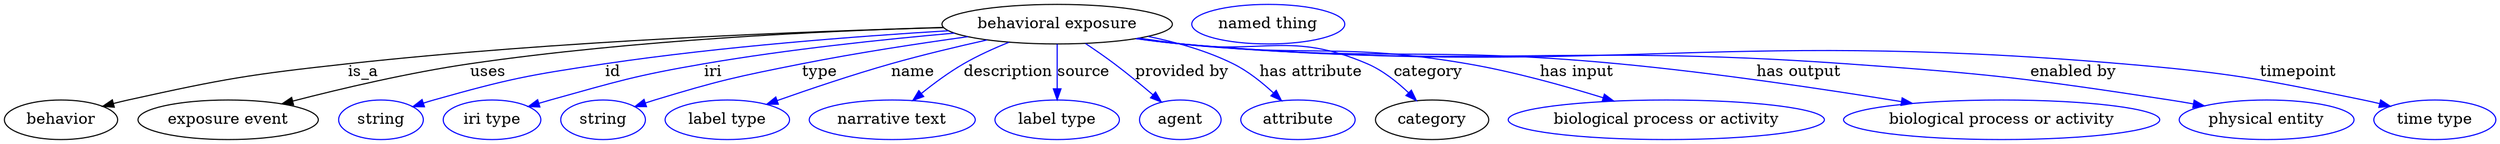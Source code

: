 digraph {
	graph [bb="0,0,2262.6,123"];
	node [label="\N"];
	"behavioral exposure"	[height=0.5,
		label="behavioral exposure",
		pos="955.35,105",
		width=2.9067];
	behavior	[height=0.5,
		pos="51.345,18",
		width=1.4263];
	"behavioral exposure" -> behavior	[label=is_a,
		lp="325.35,61.5",
		pos="e,88.948,30.353 852.17,101.86 724.75,98.424 501.54,89.797 311.35,69 221.79,59.208 199.27,55.644 111.35,36 107.24,35.084 103.01,34.055 \
98.771,32.968"];
	"exposure event"	[height=0.5,
		pos="202.35,18",
		width=2.2748];
	"behavioral exposure" -> "exposure event"	[label=uses,
		lp="437.85,61.5",
		pos="e,251.07,32.469 851.97,102.09 744.02,98.956 570.05,90.707 421.35,69 366.39,60.978 304.81,46.408 260.98,35.058"];
	id	[color=blue,
		height=0.5,
		label=string,
		pos="340.35,18",
		width=1.0652];
	"behavioral exposure" -> id	[color=blue,
		label=id,
		lp="551.35,61.5",
		pos="e,369.34,29.96 856.54,99.019 773.04,93.989 650.43,84.677 544.35,69 474.24,58.64 456.56,55.205 388.35,36 385.24,35.126 382.04,34.155 \
378.85,33.133",
		style=solid];
	iri	[color=blue,
		height=0.5,
		label="iri type",
		pos="441.35,18",
		width=1.2277];
	"behavioral exposure" -> iri	[color=blue,
		label=iri,
		lp="642.35,61.5",
		pos="e,474.65,29.896 861.86,96.9 797.59,91.263 710.44,82.129 634.35,69 571.77,58.205 556.56,52.878 495.35,36 491.77,35.015 488.08,33.951 \
484.38,32.852",
		style=solid];
	type	[color=blue,
		height=0.5,
		label=string,
		pos="542.35,18",
		width=1.0652];
	"behavioral exposure" -> type	[color=blue,
		label=type,
		lp="739.35,61.5",
		pos="e,571.27,30.003 874.24,93.622 829.55,87.438 773.19,78.876 723.35,69 663.18,57.079 648.04,53.789 589.35,36 586.58,35.162 583.74,34.255 \
580.89,33.311",
		style=solid];
	name	[color=blue,
		height=0.5,
		label="label type",
		pos="655.35,18",
		width=1.5707];
	"behavioral exposure" -> name	[color=blue,
		label=name,
		lp="824.35,61.5",
		pos="e,691.17,32.101 891.45,90.615 864.42,84.586 832.7,77.023 804.35,69 769.2,59.054 730.07,45.838 700.73,35.491",
		style=solid];
	description	[color=blue,
		height=0.5,
		label="narrative text",
		pos="805.35,18",
		width=2.0943];
	"behavioral exposure" -> description	[color=blue,
		label=description,
		lp="910.85,61.5",
		pos="e,824.02,35.515 911.49,88.52 897.94,83.062 883.2,76.415 870.35,69 856.95,61.273 843.22,51.1 831.85,41.949",
		style=solid];
	source	[color=blue,
		height=0.5,
		label="label type",
		pos="955.35,18",
		width=1.5707];
	"behavioral exposure" -> source	[color=blue,
		label=source,
		lp="979.35,61.5",
		pos="e,955.35,36.175 955.35,86.799 955.35,75.163 955.35,59.548 955.35,46.237",
		style=solid];
	"provided by"	[color=blue,
		height=0.5,
		label=agent,
		pos="1067.3,18",
		width=1.0291];
	"behavioral exposure" -> "provided by"	[color=blue,
		label="provided by",
		lp="1068.8,61.5",
		pos="e,1050.1,34.142 981.1,87.421 989.59,81.758 998.99,75.269 1007.3,69 1019.2,60.117 1031.8,49.717 1042.5,40.71",
		style=solid];
	"has attribute"	[color=blue,
		height=0.5,
		label=attribute,
		pos="1174.3,18",
		width=1.4443];
	"behavioral exposure" -> "has attribute"	[color=blue,
		label="has attribute",
		lp="1186.3,61.5",
		pos="e,1159.4,35.363 1038.1,93.84 1063.7,88.629 1091.5,80.784 1115.3,69 1128.8,62.361 1141.7,52.013 1152,42.449",
		style=solid];
	category	[height=0.5,
		pos="1295.3,18",
		width=1.4263];
	"behavioral exposure" -> category	[color=blue,
		label=category,
		lp="1292.8,61.5",
		pos="e,1281.4,35.451 1029.7,92.341 1042.6,90.459 1055.9,88.605 1068.3,87 1143.3,77.379 1168,99.025 1237.3,69 1251.1,63.02 1264.1,52.558 \
1274.2,42.744",
		style=solid];
	"has input"	[color=blue,
		height=0.5,
		label="biological process or activity",
		pos="1508.3,18",
		width=3.9899];
	"behavioral exposure" -> "has input"	[color=blue,
		label="has input",
		lp="1427.8,61.5",
		pos="e,1460.8,35.038 1028.5,92.122 1041.7,90.221 1055.4,88.416 1068.3,87 1183.5,74.374 1214.2,88.601 1328.3,69 1370.1,61.826 1416.2,48.943 \
1451.2,38.051",
		style=solid];
	"has output"	[color=blue,
		height=0.5,
		label="biological process or activity",
		pos="1813.3,18",
		width=3.9899];
	"behavioral exposure" -> "has output"	[color=blue,
		label="has output",
		lp="1628.8,61.5",
		pos="e,1732.4,32.911 1027.8,91.953 1041.3,90.045 1055.2,88.282 1068.3,87 1244.1,69.839 1289.5,85.579 1465.3,69 1552.9,60.741 1652.2,45.928 \
1722.3,34.562",
		style=solid];
	"enabled by"	[color=blue,
		height=0.5,
		label="physical entity",
		pos="2054.3,18",
		width=2.2026];
	"behavioral exposure" -> "enabled by"	[color=blue,
		label="enabled by",
		lp="1878.8,61.5",
		pos="e,1997.7,30.638 1027.2,91.871 1040.8,89.946 1055,88.198 1068.3,87 1335.4,63.013 1403.9,87.919 1671.3,69 1802.9,59.691 1835.9,55.861 \
1966.3,36 1973.2,34.961 1980.3,33.772 1987.3,32.516",
		style=solid];
	timepoint	[color=blue,
		height=0.5,
		label="time type",
		pos="2207.3,18",
		width=1.5346];
	"behavioral exposure" -> timepoint	[color=blue,
		label=timepoint,
		lp="2083.3,61.5",
		pos="e,2166.9,30.283 1026.9,91.818 1040.6,89.886 1054.9,88.148 1068.3,87 1446.6,54.694 1544.1,101.22 1922.3,69 2020.9,60.608 2045.5,55.87 \
2142.3,36 2147.1,35.026 2152,33.92 2156.9,32.75",
		style=solid];
	"named thing_category"	[color=blue,
		height=0.5,
		label="named thing",
		pos="1147.3,105",
		width=1.9318];
}
